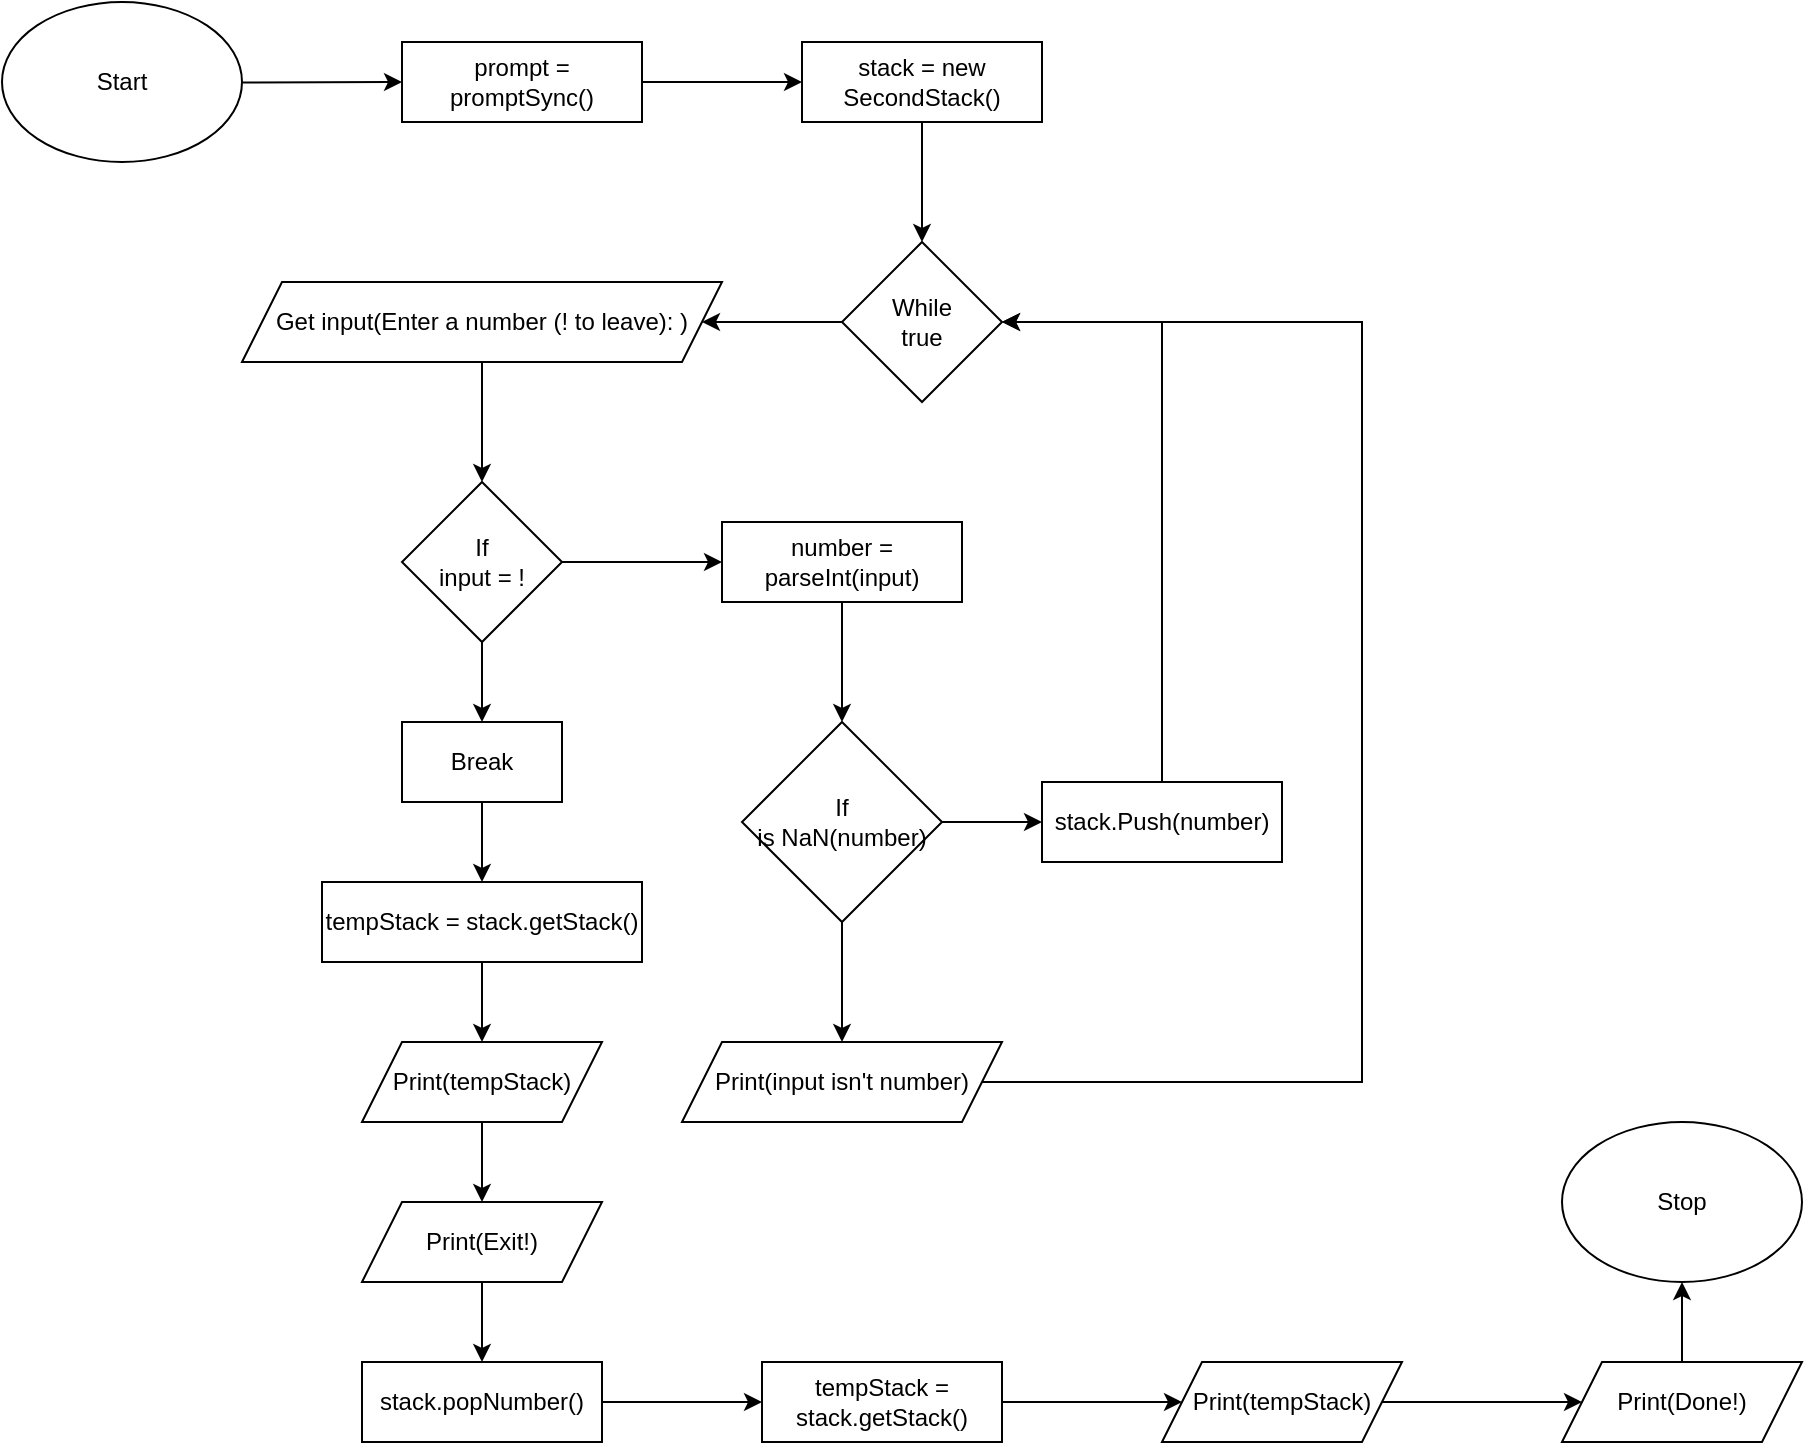 <mxfile>
    <diagram id="EhEqCHF3Wq0YpKIa3GZ9" name="Page-1">
        <mxGraphModel dx="1074" dy="741" grid="1" gridSize="10" guides="1" tooltips="1" connect="1" arrows="1" fold="1" page="1" pageScale="1" pageWidth="827" pageHeight="1169" math="0" shadow="0">
            <root>
                <mxCell id="0"/>
                <mxCell id="1" parent="0"/>
                <mxCell id="21" style="edgeStyle=none;html=1;entryX=0;entryY=0.5;entryDx=0;entryDy=0;rounded=0;" edge="1" parent="1" source="2" target="4">
                    <mxGeometry relative="1" as="geometry"/>
                </mxCell>
                <mxCell id="2" value="Start" style="ellipse;whiteSpace=wrap;html=1;" vertex="1" parent="1">
                    <mxGeometry width="120" height="80" as="geometry"/>
                </mxCell>
                <mxCell id="3" value="Stop" style="ellipse;whiteSpace=wrap;html=1;" vertex="1" parent="1">
                    <mxGeometry x="780" y="560" width="120" height="80" as="geometry"/>
                </mxCell>
                <mxCell id="22" style="edgeStyle=none;rounded=0;html=1;entryX=0;entryY=0.5;entryDx=0;entryDy=0;" edge="1" parent="1" source="4" target="5">
                    <mxGeometry relative="1" as="geometry"/>
                </mxCell>
                <mxCell id="4" value="prompt = promptSync()" style="rounded=0;whiteSpace=wrap;html=1;" vertex="1" parent="1">
                    <mxGeometry x="200" y="20" width="120" height="40" as="geometry"/>
                </mxCell>
                <mxCell id="23" style="edgeStyle=none;rounded=0;html=1;entryX=0.5;entryY=0;entryDx=0;entryDy=0;" edge="1" parent="1" source="5" target="6">
                    <mxGeometry relative="1" as="geometry"/>
                </mxCell>
                <mxCell id="5" value="stack = new SecondStack()" style="rounded=0;whiteSpace=wrap;html=1;" vertex="1" parent="1">
                    <mxGeometry x="400" y="20" width="120" height="40" as="geometry"/>
                </mxCell>
                <mxCell id="25" style="edgeStyle=none;rounded=0;html=1;entryX=1;entryY=0.5;entryDx=0;entryDy=0;" edge="1" parent="1" source="6" target="7">
                    <mxGeometry relative="1" as="geometry"/>
                </mxCell>
                <mxCell id="6" value="While &lt;br&gt;true" style="rhombus;whiteSpace=wrap;html=1;" vertex="1" parent="1">
                    <mxGeometry x="420" y="120" width="80" height="80" as="geometry"/>
                </mxCell>
                <mxCell id="26" style="edgeStyle=none;rounded=0;html=1;entryX=0.5;entryY=0;entryDx=0;entryDy=0;" edge="1" parent="1" source="7" target="8">
                    <mxGeometry relative="1" as="geometry"/>
                </mxCell>
                <mxCell id="7" value="Get input(Enter a number (! to leave): )" style="shape=parallelogram;perimeter=parallelogramPerimeter;whiteSpace=wrap;html=1;fixedSize=1;" vertex="1" parent="1">
                    <mxGeometry x="120" y="140" width="240" height="40" as="geometry"/>
                </mxCell>
                <mxCell id="27" style="edgeStyle=none;rounded=0;html=1;entryX=0.5;entryY=0;entryDx=0;entryDy=0;" edge="1" parent="1" source="8" target="9">
                    <mxGeometry relative="1" as="geometry"/>
                </mxCell>
                <mxCell id="28" style="edgeStyle=none;rounded=0;html=1;entryX=0;entryY=0.5;entryDx=0;entryDy=0;" edge="1" parent="1" source="8" target="10">
                    <mxGeometry relative="1" as="geometry"/>
                </mxCell>
                <mxCell id="8" value="If&lt;br&gt;input = !" style="rhombus;whiteSpace=wrap;html=1;" vertex="1" parent="1">
                    <mxGeometry x="200" y="240" width="80" height="80" as="geometry"/>
                </mxCell>
                <mxCell id="34" style="edgeStyle=none;rounded=0;html=1;entryX=0.5;entryY=0;entryDx=0;entryDy=0;" edge="1" parent="1" source="9" target="14">
                    <mxGeometry relative="1" as="geometry"/>
                </mxCell>
                <mxCell id="9" value="Break" style="rounded=0;whiteSpace=wrap;html=1;" vertex="1" parent="1">
                    <mxGeometry x="200" y="360" width="80" height="40" as="geometry"/>
                </mxCell>
                <mxCell id="29" style="edgeStyle=none;rounded=0;html=1;entryX=0.5;entryY=0;entryDx=0;entryDy=0;" edge="1" parent="1" source="10" target="11">
                    <mxGeometry relative="1" as="geometry"/>
                </mxCell>
                <mxCell id="10" value="number = parseInt(input)" style="rounded=0;whiteSpace=wrap;html=1;" vertex="1" parent="1">
                    <mxGeometry x="360" y="260" width="120" height="40" as="geometry"/>
                </mxCell>
                <mxCell id="30" style="edgeStyle=none;rounded=0;html=1;entryX=0.5;entryY=0;entryDx=0;entryDy=0;" edge="1" parent="1" source="11" target="12">
                    <mxGeometry relative="1" as="geometry"/>
                </mxCell>
                <mxCell id="31" style="edgeStyle=none;rounded=0;html=1;entryX=0;entryY=0.5;entryDx=0;entryDy=0;" edge="1" parent="1" source="11" target="13">
                    <mxGeometry relative="1" as="geometry"/>
                </mxCell>
                <mxCell id="11" value="If&lt;br&gt;is NaN(number)" style="rhombus;whiteSpace=wrap;html=1;" vertex="1" parent="1">
                    <mxGeometry x="370" y="360" width="100" height="100" as="geometry"/>
                </mxCell>
                <mxCell id="32" style="edgeStyle=none;rounded=0;html=1;entryX=1;entryY=0.5;entryDx=0;entryDy=0;exitX=1;exitY=0.5;exitDx=0;exitDy=0;" edge="1" parent="1" source="12" target="6">
                    <mxGeometry relative="1" as="geometry">
                        <Array as="points">
                            <mxPoint x="680" y="540"/>
                            <mxPoint x="680" y="160"/>
                        </Array>
                    </mxGeometry>
                </mxCell>
                <mxCell id="12" value="Print(input isn't number)" style="shape=parallelogram;perimeter=parallelogramPerimeter;whiteSpace=wrap;html=1;fixedSize=1;" vertex="1" parent="1">
                    <mxGeometry x="340" y="520" width="160" height="40" as="geometry"/>
                </mxCell>
                <mxCell id="33" style="edgeStyle=none;rounded=0;html=1;entryX=1;entryY=0.5;entryDx=0;entryDy=0;exitX=0.5;exitY=0;exitDx=0;exitDy=0;" edge="1" parent="1" source="13" target="6">
                    <mxGeometry relative="1" as="geometry">
                        <Array as="points">
                            <mxPoint x="580" y="160"/>
                        </Array>
                    </mxGeometry>
                </mxCell>
                <mxCell id="13" value="stack.Push(number)" style="rounded=0;whiteSpace=wrap;html=1;" vertex="1" parent="1">
                    <mxGeometry x="520" y="390" width="120" height="40" as="geometry"/>
                </mxCell>
                <mxCell id="35" style="edgeStyle=none;rounded=0;html=1;entryX=0.5;entryY=0;entryDx=0;entryDy=0;" edge="1" parent="1" source="14" target="19">
                    <mxGeometry relative="1" as="geometry"/>
                </mxCell>
                <mxCell id="14" value="tempStack = stack.getStack()" style="rounded=0;whiteSpace=wrap;html=1;" vertex="1" parent="1">
                    <mxGeometry x="160" y="440" width="160" height="40" as="geometry"/>
                </mxCell>
                <mxCell id="40" style="edgeStyle=none;rounded=0;html=1;entryX=0;entryY=0.5;entryDx=0;entryDy=0;" edge="1" parent="1" source="15" target="20">
                    <mxGeometry relative="1" as="geometry"/>
                </mxCell>
                <mxCell id="15" value="Print(tempStack)" style="shape=parallelogram;perimeter=parallelogramPerimeter;whiteSpace=wrap;html=1;fixedSize=1;" vertex="1" parent="1">
                    <mxGeometry x="580" y="680" width="120" height="40" as="geometry"/>
                </mxCell>
                <mxCell id="37" style="edgeStyle=none;rounded=0;html=1;entryX=0.5;entryY=0;entryDx=0;entryDy=0;" edge="1" parent="1" source="16" target="17">
                    <mxGeometry relative="1" as="geometry"/>
                </mxCell>
                <mxCell id="16" value="Print(Exit!)" style="shape=parallelogram;perimeter=parallelogramPerimeter;whiteSpace=wrap;html=1;fixedSize=1;" vertex="1" parent="1">
                    <mxGeometry x="180" y="600" width="120" height="40" as="geometry"/>
                </mxCell>
                <mxCell id="38" style="edgeStyle=none;rounded=0;html=1;entryX=0;entryY=0.5;entryDx=0;entryDy=0;" edge="1" parent="1" source="17" target="18">
                    <mxGeometry relative="1" as="geometry"/>
                </mxCell>
                <mxCell id="17" value="stack.popNumber()" style="rounded=0;whiteSpace=wrap;html=1;" vertex="1" parent="1">
                    <mxGeometry x="180" y="680" width="120" height="40" as="geometry"/>
                </mxCell>
                <mxCell id="39" style="edgeStyle=none;rounded=0;html=1;entryX=0;entryY=0.5;entryDx=0;entryDy=0;exitX=1;exitY=0.5;exitDx=0;exitDy=0;" edge="1" parent="1" source="18" target="15">
                    <mxGeometry relative="1" as="geometry"/>
                </mxCell>
                <mxCell id="18" value="tempStack = stack.getStack()" style="rounded=0;whiteSpace=wrap;html=1;" vertex="1" parent="1">
                    <mxGeometry x="380" y="680" width="120" height="40" as="geometry"/>
                </mxCell>
                <mxCell id="36" style="edgeStyle=none;rounded=0;html=1;entryX=0.5;entryY=0;entryDx=0;entryDy=0;" edge="1" parent="1" source="19" target="16">
                    <mxGeometry relative="1" as="geometry">
                        <mxPoint x="310" y="650" as="targetPoint"/>
                    </mxGeometry>
                </mxCell>
                <mxCell id="19" value="Print(tempStack)" style="shape=parallelogram;perimeter=parallelogramPerimeter;whiteSpace=wrap;html=1;fixedSize=1;" vertex="1" parent="1">
                    <mxGeometry x="180" y="520" width="120" height="40" as="geometry"/>
                </mxCell>
                <mxCell id="41" style="edgeStyle=none;rounded=0;html=1;entryX=0.5;entryY=1;entryDx=0;entryDy=0;" edge="1" parent="1" source="20" target="3">
                    <mxGeometry relative="1" as="geometry"/>
                </mxCell>
                <mxCell id="20" value="Print(Done!)" style="shape=parallelogram;perimeter=parallelogramPerimeter;whiteSpace=wrap;html=1;fixedSize=1;" vertex="1" parent="1">
                    <mxGeometry x="780" y="680" width="120" height="40" as="geometry"/>
                </mxCell>
            </root>
        </mxGraphModel>
    </diagram>
</mxfile>